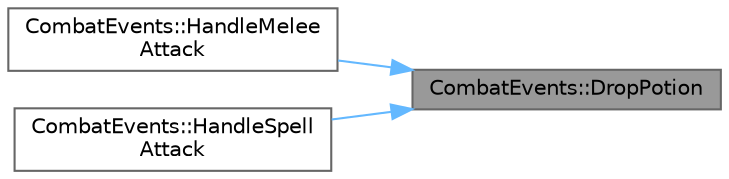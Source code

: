 digraph "CombatEvents::DropPotion"
{
 // LATEX_PDF_SIZE
  bgcolor="transparent";
  edge [fontname=Helvetica,fontsize=10,labelfontname=Helvetica,labelfontsize=10];
  node [fontname=Helvetica,fontsize=10,shape=box,height=0.2,width=0.4];
  rankdir="RL";
  Node1 [id="Node000001",label="CombatEvents::DropPotion",height=0.2,width=0.4,color="gray40", fillcolor="grey60", style="filled", fontcolor="black",tooltip="Drops a potion for the player."];
  Node1 -> Node2 [id="edge1_Node000001_Node000002",dir="back",color="steelblue1",style="solid",tooltip=" "];
  Node2 [id="Node000002",label="CombatEvents::HandleMelee\lAttack",height=0.2,width=0.4,color="grey40", fillcolor="white", style="filled",URL="$class_combat_events.html#ac218c5524397d2ab4fedb0203e87475b",tooltip="Handles a melee attack in combat."];
  Node1 -> Node3 [id="edge2_Node000001_Node000003",dir="back",color="steelblue1",style="solid",tooltip=" "];
  Node3 [id="Node000003",label="CombatEvents::HandleSpell\lAttack",height=0.2,width=0.4,color="grey40", fillcolor="white", style="filled",URL="$class_combat_events.html#a446faa7e9689eeb8eeb7f97046be3c8c",tooltip="Handles a spell attack in combat."];
}
